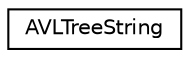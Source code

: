 digraph "Graphical Class Hierarchy"
{
  edge [fontname="Helvetica",fontsize="10",labelfontname="Helvetica",labelfontsize="10"];
  node [fontname="Helvetica",fontsize="10",shape=record];
  rankdir="LR";
  Node1 [label="AVLTreeString",height=0.2,width=0.4,color="black", fillcolor="white", style="filled",URL="$classAVLTreeString.html"];
}
